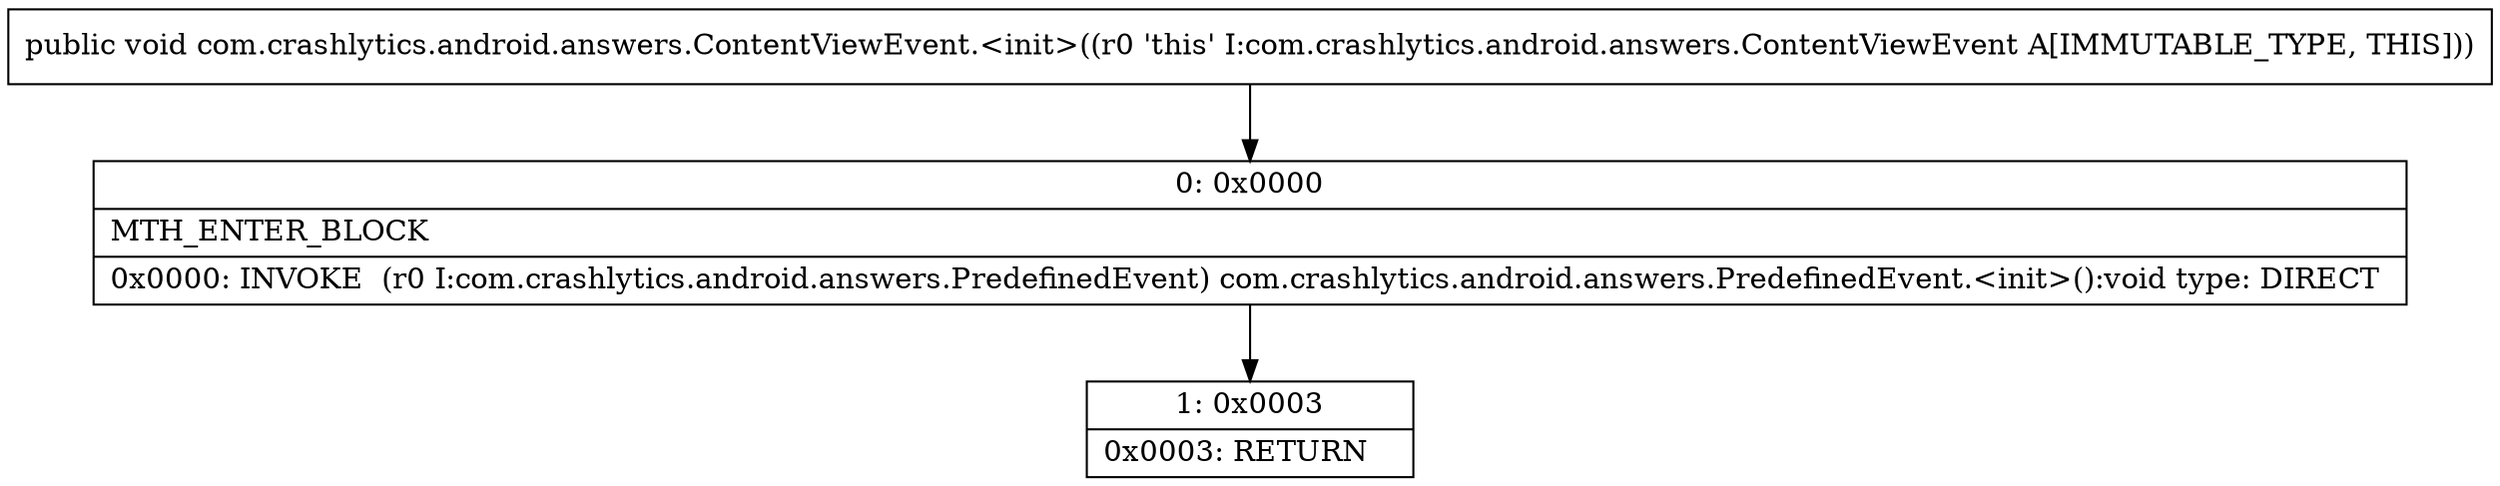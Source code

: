 digraph "CFG forcom.crashlytics.android.answers.ContentViewEvent.\<init\>()V" {
Node_0 [shape=record,label="{0\:\ 0x0000|MTH_ENTER_BLOCK\l|0x0000: INVOKE  (r0 I:com.crashlytics.android.answers.PredefinedEvent) com.crashlytics.android.answers.PredefinedEvent.\<init\>():void type: DIRECT \l}"];
Node_1 [shape=record,label="{1\:\ 0x0003|0x0003: RETURN   \l}"];
MethodNode[shape=record,label="{public void com.crashlytics.android.answers.ContentViewEvent.\<init\>((r0 'this' I:com.crashlytics.android.answers.ContentViewEvent A[IMMUTABLE_TYPE, THIS])) }"];
MethodNode -> Node_0;
Node_0 -> Node_1;
}

